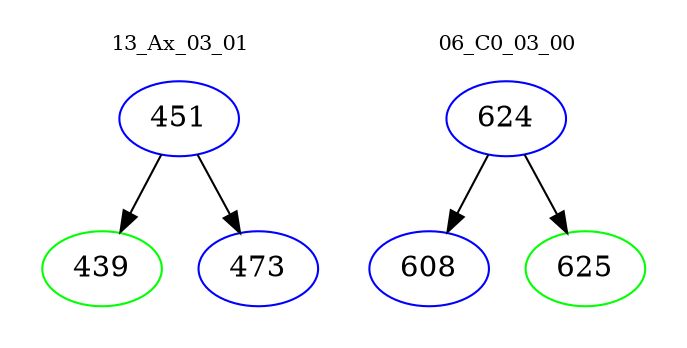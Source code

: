 digraph{
subgraph cluster_0 {
color = white
label = "13_Ax_03_01";
fontsize=10;
T0_451 [label="451", color="blue"]
T0_451 -> T0_439 [color="black"]
T0_439 [label="439", color="green"]
T0_451 -> T0_473 [color="black"]
T0_473 [label="473", color="blue"]
}
subgraph cluster_1 {
color = white
label = "06_C0_03_00";
fontsize=10;
T1_624 [label="624", color="blue"]
T1_624 -> T1_608 [color="black"]
T1_608 [label="608", color="blue"]
T1_624 -> T1_625 [color="black"]
T1_625 [label="625", color="green"]
}
}
